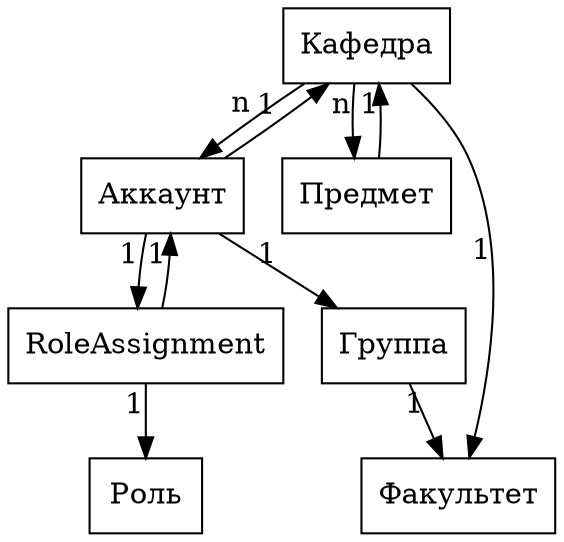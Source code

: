 digraph G {
	node [shape="box"];
	{
		edge[xlabel="n",];
		Кафедра->{Аккаунт,Предмет};
	}
	{
		edge[xlabel="1"];
		Кафедра->Факультет;
		Группа->Факультет;
		Аккаунт->{Кафедра,Группа,RoleAssignment};
		RoleAssignment->{Аккаунт,Роль};
		Предмет->Кафедра;
	}
}
